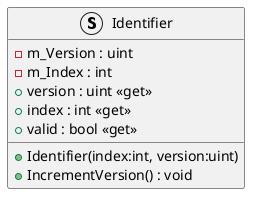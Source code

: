 @startuml
struct Identifier {
    - m_Version : uint
    - m_Index : int
    + Identifier(index:int, version:uint)
    + IncrementVersion() : void
    + version : uint <<get>>
    + index : int <<get>>
    + valid : bool <<get>>
}
@enduml
